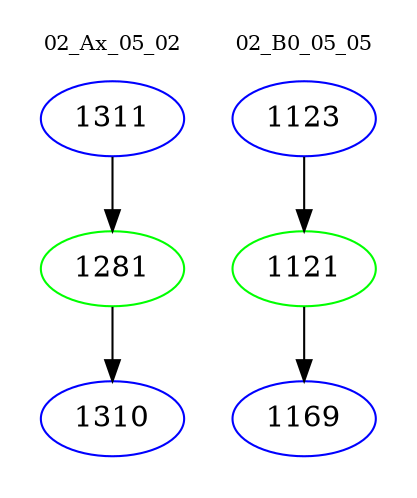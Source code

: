digraph{
subgraph cluster_0 {
color = white
label = "02_Ax_05_02";
fontsize=10;
T0_1311 [label="1311", color="blue"]
T0_1311 -> T0_1281 [color="black"]
T0_1281 [label="1281", color="green"]
T0_1281 -> T0_1310 [color="black"]
T0_1310 [label="1310", color="blue"]
}
subgraph cluster_1 {
color = white
label = "02_B0_05_05";
fontsize=10;
T1_1123 [label="1123", color="blue"]
T1_1123 -> T1_1121 [color="black"]
T1_1121 [label="1121", color="green"]
T1_1121 -> T1_1169 [color="black"]
T1_1169 [label="1169", color="blue"]
}
}
